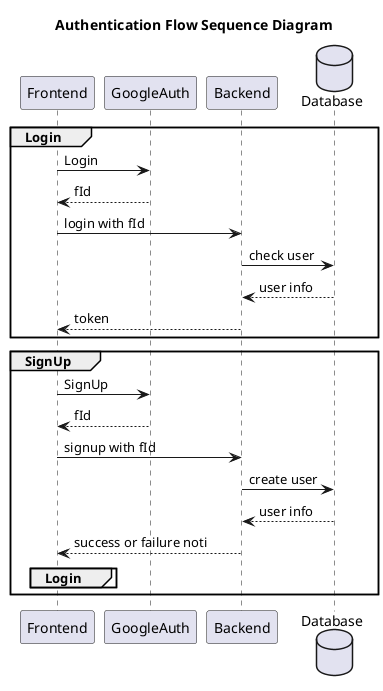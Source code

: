 @startuml Auth
title Authentication Flow Sequence Diagram
participant Frontend as FE
participant GoogleAuth as G
participant Backend as BE
database Database as DB

group Login
    FE -> G: Login
    G --> FE: fId
    FE -> BE: login with fId
    BE -> DB: check user
    DB --> BE: user info
    BE --> FE: token
end

group SignUp
    FE -> G: SignUp
    G --> FE: fId
    FE -> BE: signup with fId
    BE -> DB: create user
    DB --> BE: user info
    BE --> FE: success or failure noti
    group Login
    end
end

@enduml

' @startuml doc
' Bob ->x Alice
' Bob -> Alice
' Bob ->> Alice
' Bob -\ Alice
' Bob \\- Alice
' Bob //-- Alice

' Bob ->o Alice
' Bob o\\-- Alice

' Bob <-> Alice
' Bob <->o Alice
' Bob -[#red]> Alice : hello
' Alice -[#0000FF]->Bob : ok
' @enduml